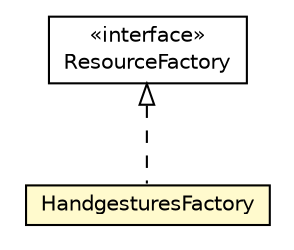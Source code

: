 #!/usr/local/bin/dot
#
# Class diagram 
# Generated by UMLGraph version R5_6-24-gf6e263 (http://www.umlgraph.org/)
#

digraph G {
	edge [fontname="Helvetica",fontsize=10,labelfontname="Helvetica",labelfontsize=10];
	node [fontname="Helvetica",fontsize=10,shape=plaintext];
	nodesep=0.25;
	ranksep=0.5;
	// org.universAAL.middleware.rdf.ResourceFactory
	c4362485 [label=<<table title="org.universAAL.middleware.rdf.ResourceFactory" border="0" cellborder="1" cellspacing="0" cellpadding="2" port="p" href="../middleware/rdf/ResourceFactory.html">
		<tr><td><table border="0" cellspacing="0" cellpadding="1">
<tr><td align="center" balign="center"> &#171;interface&#187; </td></tr>
<tr><td align="center" balign="center"> ResourceFactory </td></tr>
		</table></td></tr>
		</table>>, URL="../middleware/rdf/ResourceFactory.html", fontname="Helvetica", fontcolor="black", fontsize=10.0];
	// org.universAAL.ontology.HandgesturesFactory
	c4362995 [label=<<table title="org.universAAL.ontology.HandgesturesFactory" border="0" cellborder="1" cellspacing="0" cellpadding="2" port="p" bgcolor="lemonChiffon" href="./HandgesturesFactory.html">
		<tr><td><table border="0" cellspacing="0" cellpadding="1">
<tr><td align="center" balign="center"> HandgesturesFactory </td></tr>
		</table></td></tr>
		</table>>, URL="./HandgesturesFactory.html", fontname="Helvetica", fontcolor="black", fontsize=10.0];
	//org.universAAL.ontology.HandgesturesFactory implements org.universAAL.middleware.rdf.ResourceFactory
	c4362485:p -> c4362995:p [dir=back,arrowtail=empty,style=dashed];
}

